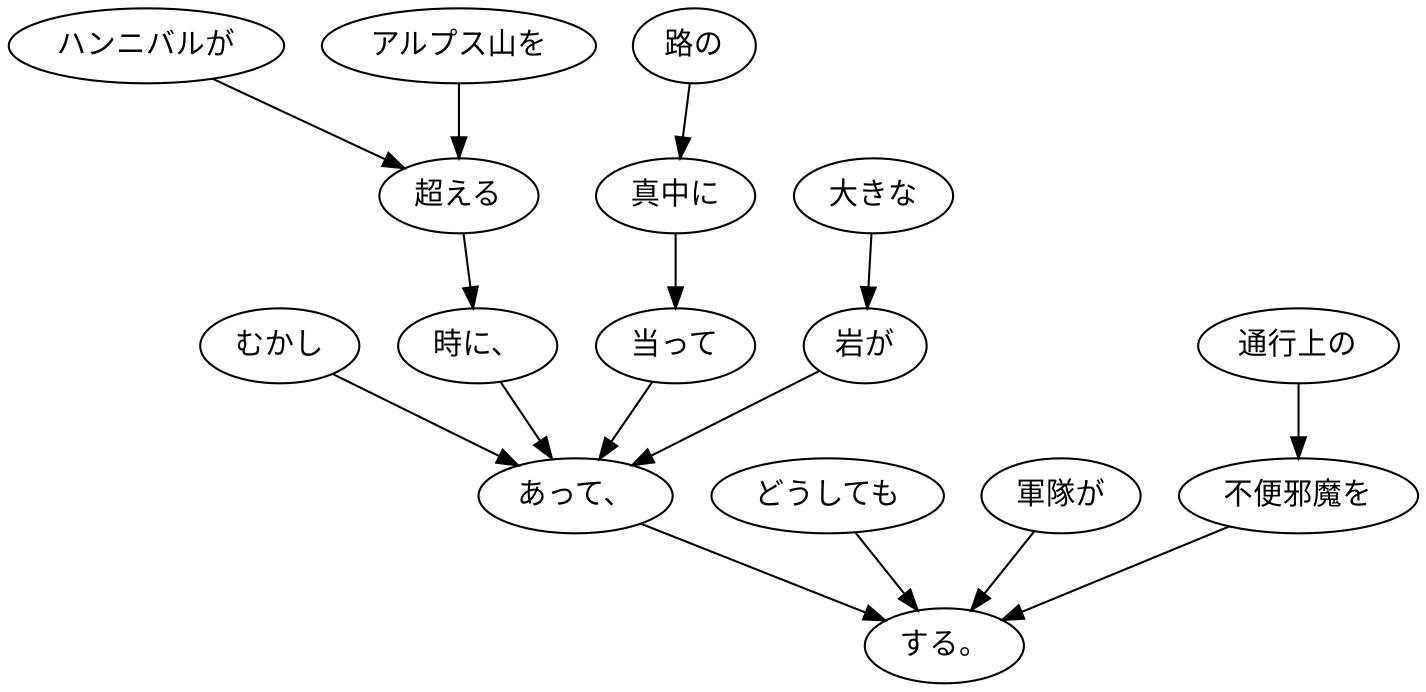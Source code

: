 digraph graph4488 {
	node0 [label="むかし"];
	node1 [label="ハンニバルが"];
	node2 [label="アルプス山を"];
	node3 [label="超える"];
	node4 [label="時に、"];
	node5 [label="路の"];
	node6 [label="真中に"];
	node7 [label="当って"];
	node8 [label="大きな"];
	node9 [label="岩が"];
	node10 [label="あって、"];
	node11 [label="どうしても"];
	node12 [label="軍隊が"];
	node13 [label="通行上の"];
	node14 [label="不便邪魔を"];
	node15 [label="する。"];
	node0 -> node10;
	node1 -> node3;
	node2 -> node3;
	node3 -> node4;
	node4 -> node10;
	node5 -> node6;
	node6 -> node7;
	node7 -> node10;
	node8 -> node9;
	node9 -> node10;
	node10 -> node15;
	node11 -> node15;
	node12 -> node15;
	node13 -> node14;
	node14 -> node15;
}

